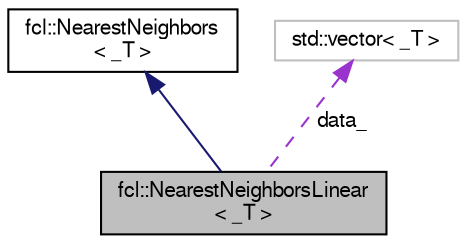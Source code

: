 digraph "fcl::NearestNeighborsLinear&lt; _T &gt;"
{
  edge [fontname="FreeSans",fontsize="10",labelfontname="FreeSans",labelfontsize="10"];
  node [fontname="FreeSans",fontsize="10",shape=record];
  Node1 [label="fcl::NearestNeighborsLinear\l\< _T \>",height=0.2,width=0.4,color="black", fillcolor="grey75", style="filled" fontcolor="black"];
  Node2 -> Node1 [dir="back",color="midnightblue",fontsize="10",style="solid",fontname="FreeSans"];
  Node2 [label="fcl::NearestNeighbors\l\< _T \>",height=0.2,width=0.4,color="black", fillcolor="white", style="filled",URL="$a00126.html",tooltip="Abstract representation of a container that can perform nearest neighbors queries. "];
  Node3 -> Node1 [dir="back",color="darkorchid3",fontsize="10",style="dashed",label=" data_" ,fontname="FreeSans"];
  Node3 [label="std::vector\< _T \>",height=0.2,width=0.4,color="grey75", fillcolor="white", style="filled"];
}
